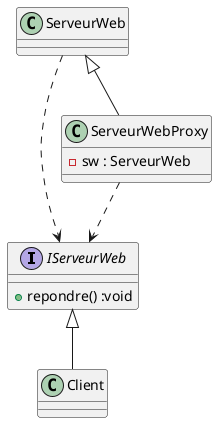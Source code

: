 @startuml Proxy
interface IServeurWeb {
     + repondre() :void   
}
class Client
class ServeurWeb
class ServeurWebProxy{
    - sw : ServeurWeb
}

ServeurWebProxy ..> IServeurWeb
ServeurWeb ..> IServeurWeb
ServeurWeb <|-- ServeurWebProxy
IServeurWeb <|-- Client

@enduml